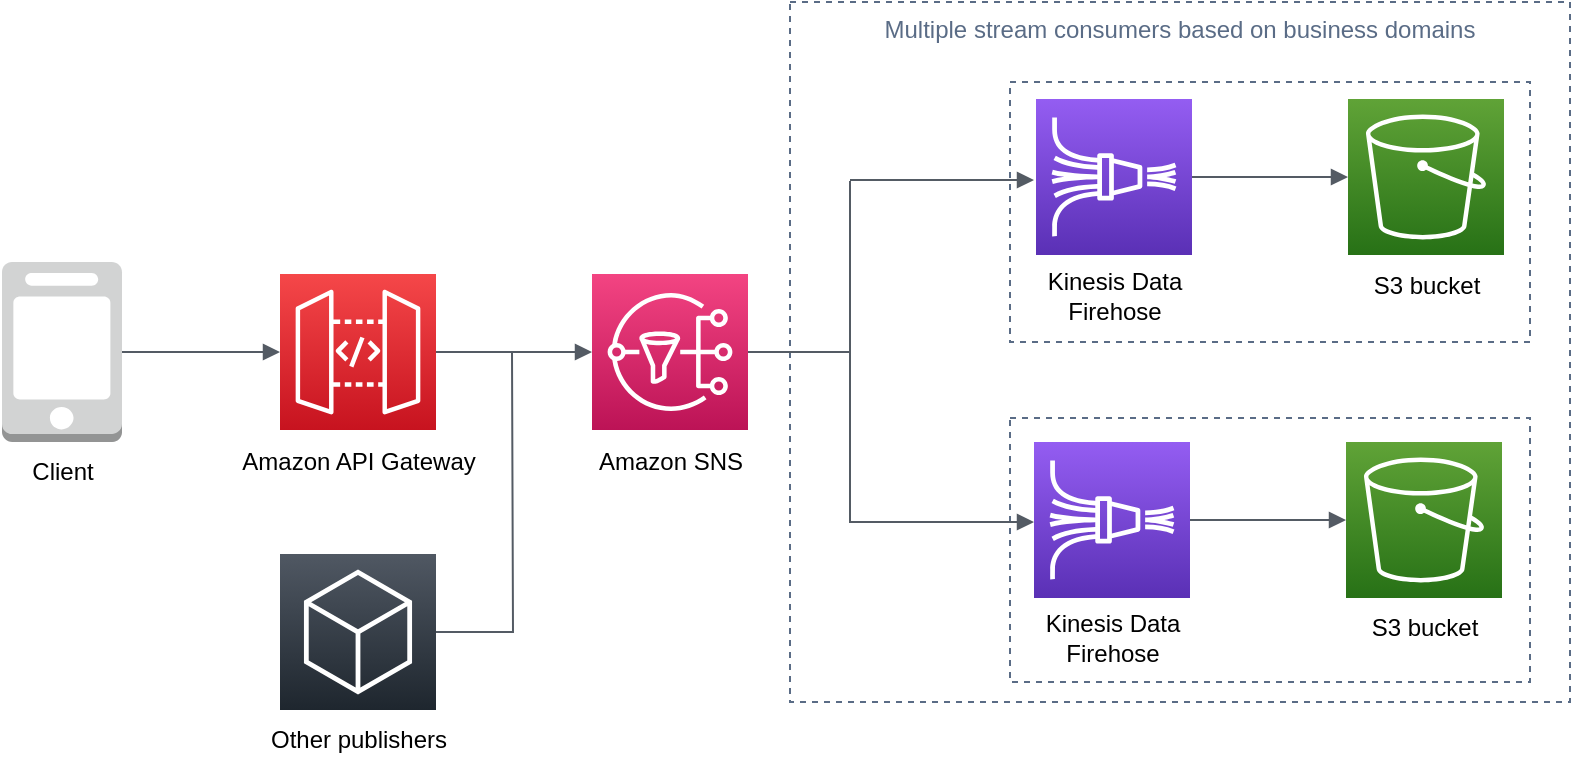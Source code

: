 <mxfile version="14.7.6" type="device"><diagram id="rWzZkIxivO_sf78wS4mH" name="Page-1"><mxGraphModel dx="1395" dy="807" grid="1" gridSize="10" guides="1" tooltips="1" connect="1" arrows="1" fold="1" page="1" pageScale="1" pageWidth="827" pageHeight="1169" math="0" shadow="0"><root><mxCell id="0"/><mxCell id="1" parent="0"/><mxCell id="c3myZoLvC7Sd_PYZ3s_C-19" value="" style="fillColor=none;strokeColor=#5A6C86;dashed=1;verticalAlign=top;fontStyle=0;fontColor=#5A6C86;" parent="1" vertex="1"><mxGeometry x="540" y="50" width="260" height="130" as="geometry"/></mxCell><mxCell id="c3myZoLvC7Sd_PYZ3s_C-18" value="Multiple stream consumers based on business domains" style="fillColor=none;strokeColor=#5A6C86;dashed=1;verticalAlign=top;fontStyle=0;fontColor=#5A6C86;" parent="1" vertex="1"><mxGeometry x="430" y="10" width="390" height="350" as="geometry"/></mxCell><mxCell id="c3myZoLvC7Sd_PYZ3s_C-20" value="" style="fillColor=none;strokeColor=#5A6C86;dashed=1;verticalAlign=top;fontStyle=0;fontColor=#5A6C86;" parent="1" vertex="1"><mxGeometry x="540" y="218" width="260" height="132" as="geometry"/></mxCell><mxCell id="mzKMlRzgla3PjWPXT3hk-62" value="" style="edgeStyle=orthogonalEdgeStyle;html=1;endArrow=block;elbow=vertical;startArrow=none;endFill=1;strokeColor=#545B64;rounded=0;exitX=1;exitY=0.5;exitDx=0;exitDy=0;exitPerimeter=0;entryX=0;entryY=0.5;entryDx=0;entryDy=0;entryPerimeter=0;" parent="1" source="H_PMIOhw8RqvIhhQ3gjr-3" edge="1"><mxGeometry width="100" relative="1" as="geometry"><mxPoint x="285" y="176" as="sourcePoint"/><mxPoint x="331" y="185" as="targetPoint"/><Array as="points"/></mxGeometry></mxCell><mxCell id="H_PMIOhw8RqvIhhQ3gjr-1" value="" style="outlineConnect=0;dashed=0;verticalLabelPosition=bottom;verticalAlign=top;align=center;html=1;shape=mxgraph.aws3.mobile_client;fillColor=#D2D3D3;gradientColor=none;" parent="1" vertex="1"><mxGeometry x="36" y="140" width="60" height="90" as="geometry"/></mxCell><mxCell id="H_PMIOhw8RqvIhhQ3gjr-3" value="" style="points=[[0,0,0],[0.25,0,0],[0.5,0,0],[0.75,0,0],[1,0,0],[0,1,0],[0.25,1,0],[0.5,1,0],[0.75,1,0],[1,1,0],[0,0.25,0],[0,0.5,0],[0,0.75,0],[1,0.25,0],[1,0.5,0],[1,0.75,0]];outlineConnect=0;fontColor=#232F3E;gradientColor=#F54749;gradientDirection=north;fillColor=#C7131F;strokeColor=#ffffff;dashed=0;verticalLabelPosition=bottom;verticalAlign=top;align=center;html=1;fontSize=12;fontStyle=0;aspect=fixed;shape=mxgraph.aws4.resourceIcon;resIcon=mxgraph.aws4.api_gateway;" parent="1" vertex="1"><mxGeometry x="175" y="146" width="78" height="78" as="geometry"/></mxCell><mxCell id="H_PMIOhw8RqvIhhQ3gjr-10" value="" style="edgeStyle=orthogonalEdgeStyle;html=1;endArrow=none;elbow=vertical;startArrow=none;endFill=0;strokeColor=#545B64;rounded=0;exitX=1;exitY=0.5;exitDx=0;exitDy=0;exitPerimeter=0;" parent="1" edge="1"><mxGeometry width="100" relative="1" as="geometry"><mxPoint x="409" y="185" as="sourcePoint"/><mxPoint x="460" y="185" as="targetPoint"/><Array as="points"/></mxGeometry></mxCell><mxCell id="H_PMIOhw8RqvIhhQ3gjr-14" value="" style="edgeStyle=orthogonalEdgeStyle;html=1;endArrow=block;elbow=vertical;startArrow=none;endFill=1;strokeColor=#545B64;rounded=0;exitX=1;exitY=0.5;exitDx=0;exitDy=0;exitPerimeter=0;entryX=0;entryY=0.5;entryDx=0;entryDy=0;entryPerimeter=0;" parent="1" source="H_PMIOhw8RqvIhhQ3gjr-1" target="H_PMIOhw8RqvIhhQ3gjr-3" edge="1"><mxGeometry width="100" relative="1" as="geometry"><mxPoint x="114" y="256" as="sourcePoint"/><mxPoint x="115" y="266" as="targetPoint"/><Array as="points"/></mxGeometry></mxCell><mxCell id="H_PMIOhw8RqvIhhQ3gjr-15" value="Client" style="text;html=1;align=center;verticalAlign=middle;resizable=0;points=[];autosize=1;" parent="1" vertex="1"><mxGeometry x="41" y="235" width="50" height="20" as="geometry"/></mxCell><mxCell id="H_PMIOhw8RqvIhhQ3gjr-16" value="Amazon API Gateway" style="text;html=1;align=center;verticalAlign=middle;resizable=0;points=[];autosize=1;" parent="1" vertex="1"><mxGeometry x="149" y="230" width="130" height="20" as="geometry"/></mxCell><mxCell id="c3myZoLvC7Sd_PYZ3s_C-1" value="" style="points=[[0,0,0],[0.25,0,0],[0.5,0,0],[0.75,0,0],[1,0,0],[0,1,0],[0.25,1,0],[0.5,1,0],[0.75,1,0],[1,1,0],[0,0.25,0],[0,0.5,0],[0,0.75,0],[1,0.25,0],[1,0.5,0],[1,0.75,0]];outlineConnect=0;fontColor=#232F3E;gradientColor=#F34482;gradientDirection=north;fillColor=#BC1356;strokeColor=#ffffff;dashed=0;verticalLabelPosition=bottom;verticalAlign=top;align=center;html=1;fontSize=12;fontStyle=0;aspect=fixed;shape=mxgraph.aws4.resourceIcon;resIcon=mxgraph.aws4.sns;" parent="1" vertex="1"><mxGeometry x="331" y="146" width="78" height="78" as="geometry"/></mxCell><mxCell id="c3myZoLvC7Sd_PYZ3s_C-2" value="Amazon SNS" style="text;html=1;align=center;verticalAlign=middle;resizable=0;points=[];autosize=1;" parent="1" vertex="1"><mxGeometry x="325" y="230" width="90" height="20" as="geometry"/></mxCell><mxCell id="c3myZoLvC7Sd_PYZ3s_C-7" value="S3 bucket" style="text;html=1;align=center;verticalAlign=middle;resizable=0;points=[];autosize=1;" parent="1" vertex="1"><mxGeometry x="712" y="313" width="70" height="20" as="geometry"/></mxCell><mxCell id="c3myZoLvC7Sd_PYZ3s_C-9" value="" style="edgeStyle=orthogonalEdgeStyle;html=1;endArrow=block;elbow=vertical;startArrow=none;endFill=1;strokeColor=#545B64;rounded=0;exitX=1;exitY=0.5;exitDx=0;exitDy=0;exitPerimeter=0;entryX=0;entryY=0.5;entryDx=0;entryDy=0;entryPerimeter=0;" parent="1" edge="1"><mxGeometry width="100" relative="1" as="geometry"><mxPoint x="630" y="269" as="sourcePoint"/><mxPoint x="708" y="269" as="targetPoint"/><Array as="points"/></mxGeometry></mxCell><mxCell id="c3myZoLvC7Sd_PYZ3s_C-10" value="" style="edgeStyle=orthogonalEdgeStyle;html=1;endArrow=block;elbow=vertical;startArrow=none;endFill=1;strokeColor=#545B64;rounded=0;entryX=0;entryY=0.5;entryDx=0;entryDy=0;entryPerimeter=0;" parent="1" edge="1"><mxGeometry width="100" relative="1" as="geometry"><mxPoint x="460" y="99" as="sourcePoint"/><mxPoint x="552" y="99" as="targetPoint"/><Array as="points"/></mxGeometry></mxCell><mxCell id="c3myZoLvC7Sd_PYZ3s_C-11" value="" style="edgeStyle=orthogonalEdgeStyle;html=1;endArrow=block;elbow=vertical;startArrow=none;endFill=1;strokeColor=#545B64;rounded=0;" parent="1" edge="1"><mxGeometry width="100" relative="1" as="geometry"><mxPoint x="460" y="270" as="sourcePoint"/><mxPoint x="552" y="270.0" as="targetPoint"/><Array as="points"/></mxGeometry></mxCell><mxCell id="c3myZoLvC7Sd_PYZ3s_C-12" value="" style="edgeStyle=orthogonalEdgeStyle;html=1;endArrow=none;elbow=vertical;startArrow=none;endFill=0;strokeColor=#545B64;rounded=0;" parent="1" edge="1"><mxGeometry width="100" relative="1" as="geometry"><mxPoint x="460" y="99.5" as="sourcePoint"/><mxPoint x="460" y="270.5" as="targetPoint"/><Array as="points"/></mxGeometry></mxCell><mxCell id="c3myZoLvC7Sd_PYZ3s_C-14" value="Kinesis Data &lt;br&gt;Firehose" style="text;html=1;align=center;verticalAlign=middle;resizable=0;points=[];autosize=1;" parent="1" vertex="1"><mxGeometry x="551" y="313" width="80" height="30" as="geometry"/></mxCell><mxCell id="nEnRgW8GgdiuDEZBTtdb-1" value="" style="points=[[0,0,0],[0.25,0,0],[0.5,0,0],[0.75,0,0],[1,0,0],[0,1,0],[0.25,1,0],[0.5,1,0],[0.75,1,0],[1,1,0],[0,0.25,0],[0,0.5,0],[0,0.75,0],[1,0.25,0],[1,0.5,0],[1,0.75,0]];outlineConnect=0;fontColor=#232F3E;gradientColor=#945DF2;gradientDirection=north;fillColor=#5A30B5;strokeColor=#ffffff;dashed=0;verticalLabelPosition=bottom;verticalAlign=top;align=center;html=1;fontSize=12;fontStyle=0;aspect=fixed;shape=mxgraph.aws4.resourceIcon;resIcon=mxgraph.aws4.kinesis_data_firehose;" parent="1" vertex="1"><mxGeometry x="552" y="230" width="78" height="78" as="geometry"/></mxCell><mxCell id="nEnRgW8GgdiuDEZBTtdb-2" value="" style="points=[[0,0,0],[0.25,0,0],[0.5,0,0],[0.75,0,0],[1,0,0],[0,1,0],[0.25,1,0],[0.5,1,0],[0.75,1,0],[1,1,0],[0,0.25,0],[0,0.5,0],[0,0.75,0],[1,0.25,0],[1,0.5,0],[1,0.75,0]];outlineConnect=0;fontColor=#232F3E;gradientColor=#60A337;gradientDirection=north;fillColor=#277116;strokeColor=#ffffff;dashed=0;verticalLabelPosition=bottom;verticalAlign=top;align=center;html=1;fontSize=12;fontStyle=0;aspect=fixed;shape=mxgraph.aws4.resourceIcon;resIcon=mxgraph.aws4.s3;" parent="1" vertex="1"><mxGeometry x="708" y="230" width="78" height="78" as="geometry"/></mxCell><mxCell id="nEnRgW8GgdiuDEZBTtdb-3" value="S3 bucket" style="text;html=1;align=center;verticalAlign=middle;resizable=0;points=[];autosize=1;" parent="1" vertex="1"><mxGeometry x="713" y="141.5" width="70" height="20" as="geometry"/></mxCell><mxCell id="nEnRgW8GgdiuDEZBTtdb-4" value="" style="edgeStyle=orthogonalEdgeStyle;html=1;endArrow=block;elbow=vertical;startArrow=none;endFill=1;strokeColor=#545B64;rounded=0;exitX=1;exitY=0.5;exitDx=0;exitDy=0;exitPerimeter=0;entryX=0;entryY=0.5;entryDx=0;entryDy=0;entryPerimeter=0;" parent="1" edge="1"><mxGeometry width="100" relative="1" as="geometry"><mxPoint x="631" y="97.5" as="sourcePoint"/><mxPoint x="709" y="97.5" as="targetPoint"/><Array as="points"/></mxGeometry></mxCell><mxCell id="nEnRgW8GgdiuDEZBTtdb-5" value="Kinesis Data &lt;br&gt;Firehose" style="text;html=1;align=center;verticalAlign=middle;resizable=0;points=[];autosize=1;" parent="1" vertex="1"><mxGeometry x="552" y="141.5" width="80" height="30" as="geometry"/></mxCell><mxCell id="nEnRgW8GgdiuDEZBTtdb-6" value="" style="points=[[0,0,0],[0.25,0,0],[0.5,0,0],[0.75,0,0],[1,0,0],[0,1,0],[0.25,1,0],[0.5,1,0],[0.75,1,0],[1,1,0],[0,0.25,0],[0,0.5,0],[0,0.75,0],[1,0.25,0],[1,0.5,0],[1,0.75,0]];outlineConnect=0;fontColor=#232F3E;gradientColor=#945DF2;gradientDirection=north;fillColor=#5A30B5;strokeColor=#ffffff;dashed=0;verticalLabelPosition=bottom;verticalAlign=top;align=center;html=1;fontSize=12;fontStyle=0;aspect=fixed;shape=mxgraph.aws4.resourceIcon;resIcon=mxgraph.aws4.kinesis_data_firehose;" parent="1" vertex="1"><mxGeometry x="553" y="58.5" width="78" height="78" as="geometry"/></mxCell><mxCell id="nEnRgW8GgdiuDEZBTtdb-7" value="" style="points=[[0,0,0],[0.25,0,0],[0.5,0,0],[0.75,0,0],[1,0,0],[0,1,0],[0.25,1,0],[0.5,1,0],[0.75,1,0],[1,1,0],[0,0.25,0],[0,0.5,0],[0,0.75,0],[1,0.25,0],[1,0.5,0],[1,0.75,0]];outlineConnect=0;fontColor=#232F3E;gradientColor=#60A337;gradientDirection=north;fillColor=#277116;strokeColor=#ffffff;dashed=0;verticalLabelPosition=bottom;verticalAlign=top;align=center;html=1;fontSize=12;fontStyle=0;aspect=fixed;shape=mxgraph.aws4.resourceIcon;resIcon=mxgraph.aws4.s3;" parent="1" vertex="1"><mxGeometry x="709" y="58.5" width="78" height="78" as="geometry"/></mxCell><mxCell id="nEnRgW8GgdiuDEZBTtdb-8" value="" style="points=[[0,0,0],[0.25,0,0],[0.5,0,0],[0.75,0,0],[1,0,0],[0,1,0],[0.25,1,0],[0.5,1,0],[0.75,1,0],[1,1,0],[0,0.25,0],[0,0.5,0],[0,0.75,0],[1,0.25,0],[1,0.5,0],[1,0.75,0]];gradientDirection=north;outlineConnect=0;fontColor=#232F3E;gradientColor=#505863;fillColor=#1E262E;strokeColor=#ffffff;dashed=0;verticalLabelPosition=bottom;verticalAlign=top;align=center;html=1;fontSize=12;fontStyle=0;aspect=fixed;shape=mxgraph.aws4.resourceIcon;resIcon=mxgraph.aws4.general;" parent="1" vertex="1"><mxGeometry x="175" y="286" width="78" height="78" as="geometry"/></mxCell><mxCell id="nEnRgW8GgdiuDEZBTtdb-9" value="" style="edgeStyle=orthogonalEdgeStyle;html=1;endArrow=none;elbow=vertical;startArrow=none;endFill=0;strokeColor=#545B64;rounded=0;exitX=1;exitY=0.5;exitDx=0;exitDy=0;exitPerimeter=0;" parent="1" source="nEnRgW8GgdiuDEZBTtdb-8" edge="1"><mxGeometry width="100" relative="1" as="geometry"><mxPoint x="263" y="195" as="sourcePoint"/><mxPoint x="291" y="185" as="targetPoint"/><Array as="points"/></mxGeometry></mxCell><mxCell id="nEnRgW8GgdiuDEZBTtdb-10" value="Other publishers" style="text;html=1;align=center;verticalAlign=middle;resizable=0;points=[];autosize=1;" parent="1" vertex="1"><mxGeometry x="164" y="369" width="100" height="20" as="geometry"/></mxCell></root></mxGraphModel></diagram></mxfile>